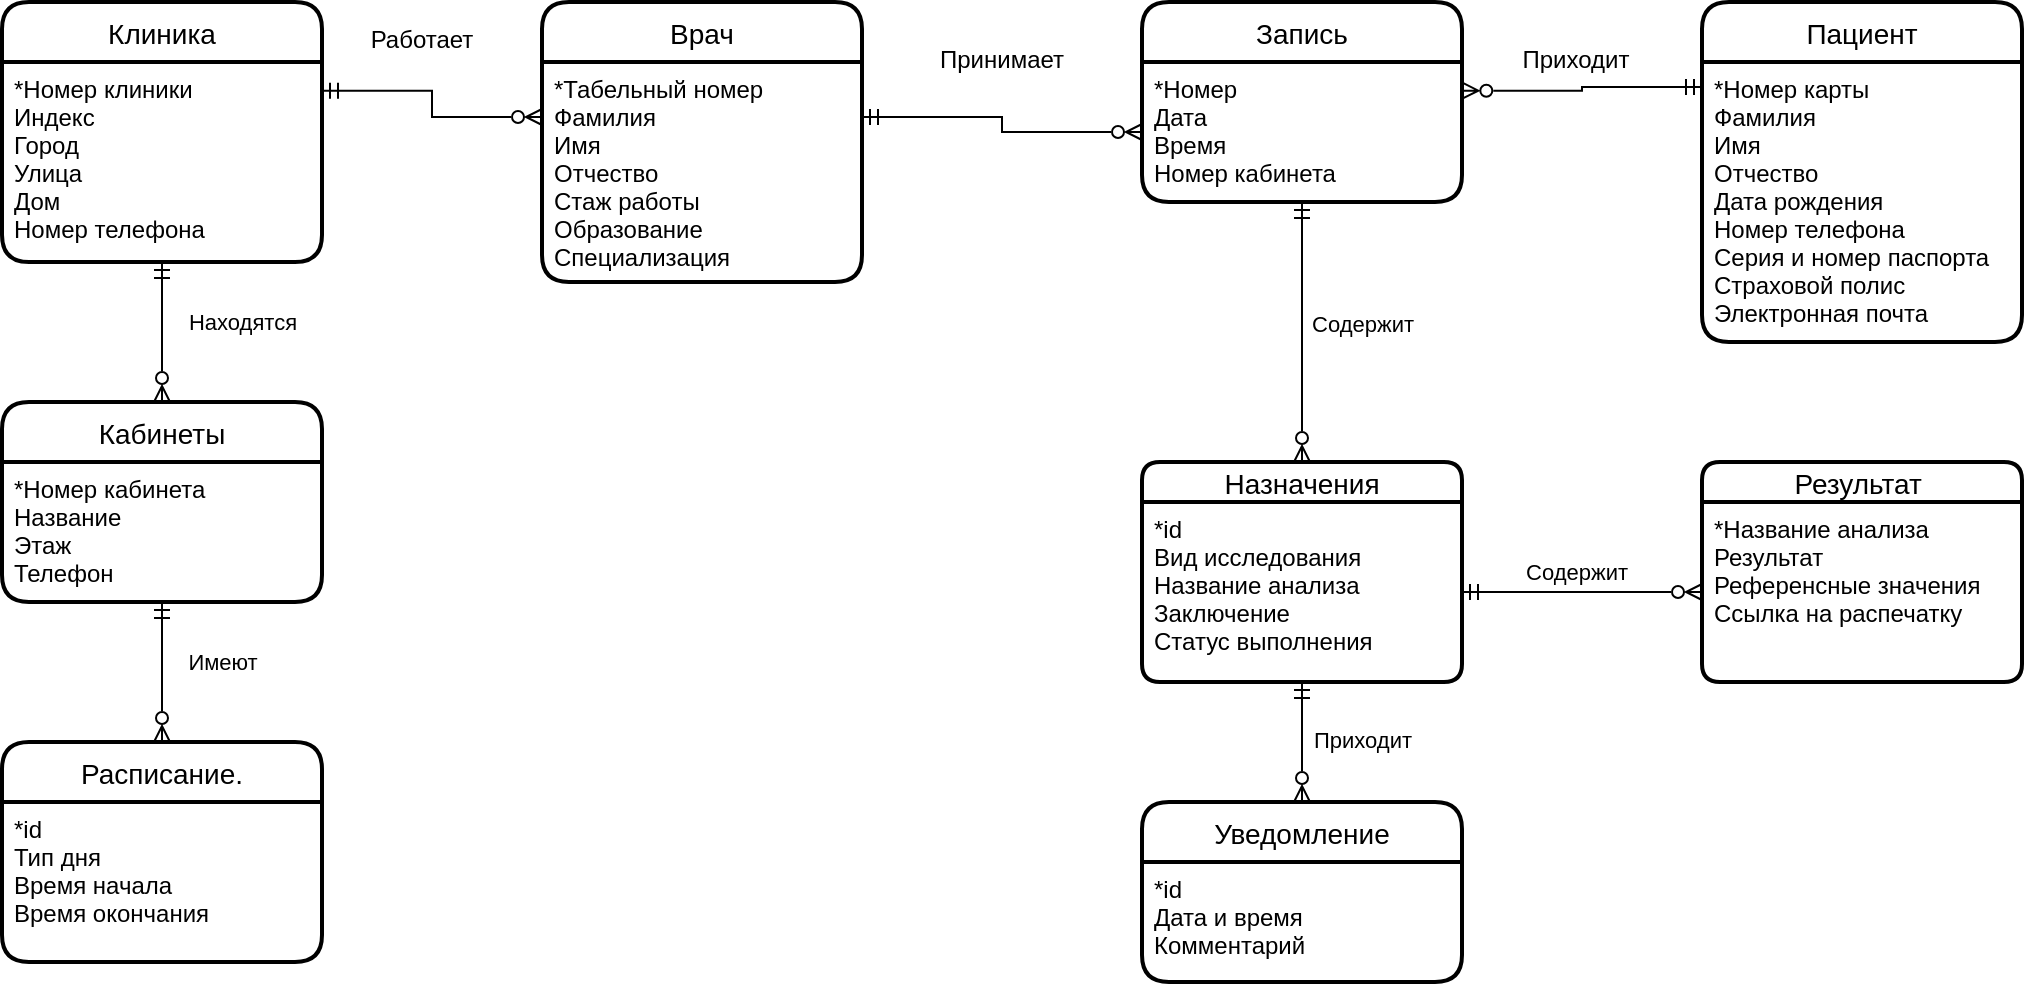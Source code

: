 <mxfile version="26.1.3">
  <diagram id="xrxMtvPM4jD022jB3djA" name="ER модель">
    <mxGraphModel dx="1386" dy="829" grid="1" gridSize="10" guides="1" tooltips="1" connect="1" arrows="1" fold="1" page="1" pageScale="1" pageWidth="827" pageHeight="1169" math="0" shadow="0">
      <root>
        <mxCell id="0" />
        <mxCell id="1" parent="0" />
        <mxCell id="iiYwfUWWMAuivROCwT6N-1" style="edgeStyle=orthogonalEdgeStyle;rounded=0;orthogonalLoop=1;jettySize=auto;html=1;entryX=0;entryY=0.25;entryDx=0;entryDy=0;fontSize=11;startArrow=ERmandOne;startFill=0;endArrow=ERzeroToMany;endFill=0;exitX=1;exitY=0.144;exitDx=0;exitDy=0;exitPerimeter=0;" parent="1" source="iiYwfUWWMAuivROCwT6N-3" target="iiYwfUWWMAuivROCwT6N-5" edge="1">
          <mxGeometry relative="1" as="geometry" />
        </mxCell>
        <mxCell id="iiYwfUWWMAuivROCwT6N-2" value="Клиника" style="swimlane;childLayout=stackLayout;horizontal=1;startSize=30;horizontalStack=0;rounded=1;fontSize=14;fontStyle=0;strokeWidth=2;resizeParent=0;resizeLast=1;shadow=0;dashed=0;align=center;" parent="1" vertex="1">
          <mxGeometry x="70" y="50" width="160" height="130" as="geometry" />
        </mxCell>
        <mxCell id="iiYwfUWWMAuivROCwT6N-3" value="*Номер клиники&#xa;Индекс&#xa;Город&#xa;Улица&#xa;Дом&#xa;Номер телефона" style="align=left;strokeColor=none;fillColor=none;spacingLeft=4;fontSize=12;verticalAlign=top;resizable=0;rotatable=0;part=1;" parent="iiYwfUWWMAuivROCwT6N-2" vertex="1">
          <mxGeometry y="30" width="160" height="100" as="geometry" />
        </mxCell>
        <mxCell id="iiYwfUWWMAuivROCwT6N-4" value="Врач" style="swimlane;childLayout=stackLayout;horizontal=1;startSize=30;horizontalStack=0;rounded=1;fontSize=14;fontStyle=0;strokeWidth=2;resizeParent=0;resizeLast=1;shadow=0;dashed=0;align=center;" parent="1" vertex="1">
          <mxGeometry x="340" y="50" width="160" height="140" as="geometry" />
        </mxCell>
        <mxCell id="iiYwfUWWMAuivROCwT6N-5" value="*Табельный номер&#xa;Фамилия&#xa;Имя&#xa;Отчество &#xa;Стаж работы&#xa;Образование&#xa;Специализация" style="align=left;strokeColor=none;fillColor=none;spacingLeft=4;fontSize=12;verticalAlign=top;resizable=0;rotatable=0;part=1;" parent="iiYwfUWWMAuivROCwT6N-4" vertex="1">
          <mxGeometry y="30" width="160" height="110" as="geometry" />
        </mxCell>
        <mxCell id="iiYwfUWWMAuivROCwT6N-6" value="Пациент" style="swimlane;childLayout=stackLayout;horizontal=1;startSize=30;horizontalStack=0;rounded=1;fontSize=14;fontStyle=0;strokeWidth=2;resizeParent=0;resizeLast=1;shadow=0;dashed=0;align=center;" parent="1" vertex="1">
          <mxGeometry x="920" y="50" width="160" height="170" as="geometry" />
        </mxCell>
        <mxCell id="iiYwfUWWMAuivROCwT6N-7" value="*Номер карты&#xa;Фамилия&#xa;Имя &#xa;Отчество&#xa;Дата рождения&#xa;Номер телефона&#xa;Серия и номер паспорта&#xa;Страховой полис&#xa;Электронная почта" style="align=left;strokeColor=none;fillColor=none;spacingLeft=4;fontSize=12;verticalAlign=top;resizable=0;rotatable=0;part=1;" parent="iiYwfUWWMAuivROCwT6N-6" vertex="1">
          <mxGeometry y="30" width="160" height="140" as="geometry" />
        </mxCell>
        <mxCell id="iiYwfUWWMAuivROCwT6N-8" value="Запись" style="swimlane;childLayout=stackLayout;horizontal=1;startSize=30;horizontalStack=0;rounded=1;fontSize=14;fontStyle=0;strokeWidth=2;resizeParent=0;resizeLast=1;shadow=0;dashed=0;align=center;" parent="1" vertex="1">
          <mxGeometry x="640" y="50" width="160" height="100" as="geometry" />
        </mxCell>
        <mxCell id="iiYwfUWWMAuivROCwT6N-9" value="*Номер&#xa;Дата&#xa;Время&#xa;Номер кабинета" style="align=left;strokeColor=none;fillColor=none;spacingLeft=4;fontSize=12;verticalAlign=top;resizable=0;rotatable=0;part=1;" parent="iiYwfUWWMAuivROCwT6N-8" vertex="1">
          <mxGeometry y="30" width="160" height="70" as="geometry" />
        </mxCell>
        <mxCell id="iiYwfUWWMAuivROCwT6N-10" style="edgeStyle=orthogonalEdgeStyle;rounded=0;orthogonalLoop=1;jettySize=auto;html=1;entryX=1.001;entryY=0.205;entryDx=0;entryDy=0;fontSize=11;startArrow=ERmandOne;startFill=0;endArrow=ERzeroToMany;endFill=0;exitX=0;exitY=0.25;exitDx=0;exitDy=0;entryPerimeter=0;" parent="1" source="iiYwfUWWMAuivROCwT6N-6" target="iiYwfUWWMAuivROCwT6N-9" edge="1">
          <mxGeometry relative="1" as="geometry" />
        </mxCell>
        <mxCell id="iiYwfUWWMAuivROCwT6N-11" style="edgeStyle=orthogonalEdgeStyle;rounded=0;orthogonalLoop=1;jettySize=auto;html=1;entryX=0;entryY=0.5;entryDx=0;entryDy=0;fontSize=11;startArrow=ERmandOne;startFill=0;endArrow=ERzeroToMany;endFill=0;exitX=1;exitY=0.25;exitDx=0;exitDy=0;" parent="1" source="iiYwfUWWMAuivROCwT6N-5" target="iiYwfUWWMAuivROCwT6N-9" edge="1">
          <mxGeometry relative="1" as="geometry">
            <mxPoint x="500" y="90" as="sourcePoint" />
          </mxGeometry>
        </mxCell>
        <mxCell id="iiYwfUWWMAuivROCwT6N-12" value="&lt;font style=&quot;font-size: 12px;&quot;&gt;Работает&lt;/font&gt;" style="text;html=1;strokeColor=none;fillColor=none;align=center;verticalAlign=middle;whiteSpace=wrap;rounded=0;fontSize=20;" parent="1" vertex="1">
          <mxGeometry x="250" y="50" width="60" height="30" as="geometry" />
        </mxCell>
        <mxCell id="iiYwfUWWMAuivROCwT6N-13" value="&lt;font style=&quot;font-size: 12px;&quot;&gt;Принимает&lt;/font&gt;" style="text;html=1;strokeColor=none;fillColor=none;align=center;verticalAlign=middle;whiteSpace=wrap;rounded=0;fontSize=20;" parent="1" vertex="1">
          <mxGeometry x="540" y="60" width="60" height="30" as="geometry" />
        </mxCell>
        <mxCell id="iiYwfUWWMAuivROCwT6N-14" value="&lt;font style=&quot;font-size: 12px;&quot;&gt;Приходит&lt;/font&gt;" style="text;html=1;strokeColor=none;fillColor=none;align=center;verticalAlign=middle;whiteSpace=wrap;rounded=0;fontSize=20;" parent="1" vertex="1">
          <mxGeometry x="827" y="60" width="60" height="30" as="geometry" />
        </mxCell>
        <mxCell id="zKQEcSLCpPxhF2zVhgCG-1" value="Расписание." style="swimlane;childLayout=stackLayout;horizontal=1;startSize=30;horizontalStack=0;rounded=1;fontSize=14;fontStyle=0;strokeWidth=2;resizeParent=0;resizeLast=1;shadow=0;dashed=0;align=center;" parent="1" vertex="1">
          <mxGeometry x="70" y="420" width="160" height="110" as="geometry" />
        </mxCell>
        <mxCell id="zKQEcSLCpPxhF2zVhgCG-2" value="*id&#xa;Тип дня&#xa;Время начала&#xa;Время окончания" style="align=left;strokeColor=none;fillColor=none;spacingLeft=4;fontSize=12;verticalAlign=top;resizable=0;rotatable=0;part=1;" parent="zKQEcSLCpPxhF2zVhgCG-1" vertex="1">
          <mxGeometry y="30" width="160" height="80" as="geometry" />
        </mxCell>
        <mxCell id="zKQEcSLCpPxhF2zVhgCG-3" value="Уведомление" style="swimlane;childLayout=stackLayout;horizontal=1;startSize=30;horizontalStack=0;rounded=1;fontSize=14;fontStyle=0;strokeWidth=2;resizeParent=0;resizeLast=1;shadow=0;dashed=0;align=center;" parent="1" vertex="1">
          <mxGeometry x="640" y="450" width="160" height="90" as="geometry" />
        </mxCell>
        <mxCell id="zKQEcSLCpPxhF2zVhgCG-4" value="*id&#xa;Дата и время&#xa;Комментарий" style="align=left;strokeColor=none;fillColor=none;spacingLeft=4;fontSize=12;verticalAlign=top;resizable=0;rotatable=0;part=1;" parent="zKQEcSLCpPxhF2zVhgCG-3" vertex="1">
          <mxGeometry y="30" width="160" height="60" as="geometry" />
        </mxCell>
        <mxCell id="zKQEcSLCpPxhF2zVhgCG-5" value="Результат " style="swimlane;childLayout=stackLayout;horizontal=1;startSize=20;horizontalStack=0;rounded=1;fontSize=14;fontStyle=0;strokeWidth=2;resizeParent=0;resizeLast=1;shadow=0;dashed=0;align=center;" parent="1" vertex="1">
          <mxGeometry x="920" y="280" width="160" height="110" as="geometry" />
        </mxCell>
        <mxCell id="zKQEcSLCpPxhF2zVhgCG-6" value="*Название анализа&#xa;Результат&#xa;Референсные значения&#xa;Ссылка на распечатку" style="align=left;strokeColor=none;fillColor=none;spacingLeft=4;fontSize=12;verticalAlign=top;resizable=0;rotatable=0;part=1;" parent="zKQEcSLCpPxhF2zVhgCG-5" vertex="1">
          <mxGeometry y="20" width="160" height="90" as="geometry" />
        </mxCell>
        <mxCell id="zKQEcSLCpPxhF2zVhgCG-7" value="Кабинеты" style="swimlane;childLayout=stackLayout;horizontal=1;startSize=30;horizontalStack=0;rounded=1;fontSize=14;fontStyle=0;strokeWidth=2;resizeParent=0;resizeLast=1;shadow=0;dashed=0;align=center;" parent="1" vertex="1">
          <mxGeometry x="70" y="250" width="160" height="100" as="geometry" />
        </mxCell>
        <mxCell id="zKQEcSLCpPxhF2zVhgCG-8" value="*Номер кабинета&#xa;Название&#xa;Этаж&#xa;Телефон" style="align=left;strokeColor=none;fillColor=none;spacingLeft=4;fontSize=12;verticalAlign=top;resizable=0;rotatable=0;part=1;" parent="zKQEcSLCpPxhF2zVhgCG-7" vertex="1">
          <mxGeometry y="30" width="160" height="70" as="geometry" />
        </mxCell>
        <mxCell id="zKQEcSLCpPxhF2zVhgCG-9" style="edgeStyle=orthogonalEdgeStyle;rounded=0;orthogonalLoop=1;jettySize=auto;html=1;exitX=0.5;exitY=1;exitDx=0;exitDy=0;entryX=0.5;entryY=0;entryDx=0;entryDy=0;startArrow=ERmandOne;startFill=0;endArrow=ERzeroToMany;endFill=0;" parent="1" source="iiYwfUWWMAuivROCwT6N-3" target="zKQEcSLCpPxhF2zVhgCG-7" edge="1">
          <mxGeometry relative="1" as="geometry" />
        </mxCell>
        <mxCell id="zKQEcSLCpPxhF2zVhgCG-17" value="Находятся" style="edgeLabel;html=1;align=center;verticalAlign=middle;resizable=0;points=[];" parent="zKQEcSLCpPxhF2zVhgCG-9" vertex="1" connectable="0">
          <mxGeometry x="-0.148" y="-3" relative="1" as="geometry">
            <mxPoint x="43" as="offset" />
          </mxGeometry>
        </mxCell>
        <mxCell id="zKQEcSLCpPxhF2zVhgCG-10" style="edgeStyle=orthogonalEdgeStyle;rounded=0;orthogonalLoop=1;jettySize=auto;html=1;exitX=0.5;exitY=1;exitDx=0;exitDy=0;entryX=0.5;entryY=0;entryDx=0;entryDy=0;startArrow=ERmandOne;startFill=0;endArrow=ERzeroToMany;endFill=0;" parent="1" source="zKQEcSLCpPxhF2zVhgCG-8" target="zKQEcSLCpPxhF2zVhgCG-1" edge="1">
          <mxGeometry relative="1" as="geometry">
            <mxPoint x="245" y="200" as="sourcePoint" />
            <mxPoint x="315" y="310" as="targetPoint" />
          </mxGeometry>
        </mxCell>
        <mxCell id="zKQEcSLCpPxhF2zVhgCG-18" value="Имеют" style="edgeLabel;html=1;align=center;verticalAlign=middle;resizable=0;points=[];" parent="zKQEcSLCpPxhF2zVhgCG-10" vertex="1" connectable="0">
          <mxGeometry x="-0.005" y="-2" relative="1" as="geometry">
            <mxPoint x="32" y="-5" as="offset" />
          </mxGeometry>
        </mxCell>
        <mxCell id="zKQEcSLCpPxhF2zVhgCG-11" value="Назначения" style="swimlane;childLayout=stackLayout;horizontal=1;startSize=20;horizontalStack=0;rounded=1;fontSize=14;fontStyle=0;strokeWidth=2;resizeParent=0;resizeLast=1;shadow=0;dashed=0;align=center;" parent="1" vertex="1">
          <mxGeometry x="640" y="280" width="160" height="110" as="geometry" />
        </mxCell>
        <mxCell id="zKQEcSLCpPxhF2zVhgCG-12" value="*id&#xa;Вид исследования&#xa;Название анализа&#xa;Заключение&#xa;Статус выполнения" style="align=left;strokeColor=none;fillColor=none;spacingLeft=4;fontSize=12;verticalAlign=top;resizable=0;rotatable=0;part=1;" parent="zKQEcSLCpPxhF2zVhgCG-11" vertex="1">
          <mxGeometry y="20" width="160" height="90" as="geometry" />
        </mxCell>
        <mxCell id="zKQEcSLCpPxhF2zVhgCG-13" style="edgeStyle=orthogonalEdgeStyle;rounded=0;orthogonalLoop=1;jettySize=auto;html=1;exitX=0.5;exitY=1;exitDx=0;exitDy=0;entryX=0.5;entryY=0;entryDx=0;entryDy=0;startArrow=ERmandOne;startFill=0;endArrow=ERzeroToMany;endFill=0;" parent="1" source="iiYwfUWWMAuivROCwT6N-9" target="zKQEcSLCpPxhF2zVhgCG-11" edge="1">
          <mxGeometry relative="1" as="geometry">
            <mxPoint x="770" y="230" as="sourcePoint" />
            <mxPoint x="840" y="340" as="targetPoint" />
          </mxGeometry>
        </mxCell>
        <mxCell id="zKQEcSLCpPxhF2zVhgCG-19" value="Содержит" style="edgeLabel;html=1;align=center;verticalAlign=middle;resizable=0;points=[];" parent="zKQEcSLCpPxhF2zVhgCG-13" vertex="1" connectable="0">
          <mxGeometry x="-0.195" relative="1" as="geometry">
            <mxPoint x="30" y="8" as="offset" />
          </mxGeometry>
        </mxCell>
        <mxCell id="zKQEcSLCpPxhF2zVhgCG-14" style="edgeStyle=orthogonalEdgeStyle;rounded=0;orthogonalLoop=1;jettySize=auto;html=1;exitX=1;exitY=0.5;exitDx=0;exitDy=0;entryX=0;entryY=0.5;entryDx=0;entryDy=0;startArrow=ERmandOne;startFill=0;endArrow=ERzeroToMany;endFill=0;" parent="1" source="zKQEcSLCpPxhF2zVhgCG-12" target="zKQEcSLCpPxhF2zVhgCG-6" edge="1">
          <mxGeometry relative="1" as="geometry">
            <mxPoint x="887" y="300" as="sourcePoint" />
            <mxPoint x="887" y="450" as="targetPoint" />
          </mxGeometry>
        </mxCell>
        <mxCell id="zKQEcSLCpPxhF2zVhgCG-20" value="Содержит" style="edgeLabel;html=1;align=center;verticalAlign=middle;resizable=0;points=[];" parent="zKQEcSLCpPxhF2zVhgCG-14" vertex="1" connectable="0">
          <mxGeometry x="-0.056" y="-2" relative="1" as="geometry">
            <mxPoint y="-12" as="offset" />
          </mxGeometry>
        </mxCell>
        <mxCell id="zKQEcSLCpPxhF2zVhgCG-15" style="edgeStyle=orthogonalEdgeStyle;rounded=0;orthogonalLoop=1;jettySize=auto;html=1;exitX=0.5;exitY=1;exitDx=0;exitDy=0;entryX=0.5;entryY=0;entryDx=0;entryDy=0;startArrow=ERmandOne;startFill=0;endArrow=ERzeroToMany;endFill=0;" parent="1" source="zKQEcSLCpPxhF2zVhgCG-12" target="zKQEcSLCpPxhF2zVhgCG-3" edge="1">
          <mxGeometry relative="1" as="geometry">
            <mxPoint x="797" y="600" as="sourcePoint" />
            <mxPoint x="917" y="600" as="targetPoint" />
          </mxGeometry>
        </mxCell>
        <mxCell id="zKQEcSLCpPxhF2zVhgCG-21" value="Приходит" style="edgeLabel;html=1;align=center;verticalAlign=middle;resizable=0;points=[];" parent="zKQEcSLCpPxhF2zVhgCG-15" vertex="1" connectable="0">
          <mxGeometry x="0.037" y="3" relative="1" as="geometry">
            <mxPoint x="27" y="-2" as="offset" />
          </mxGeometry>
        </mxCell>
      </root>
    </mxGraphModel>
  </diagram>
</mxfile>
